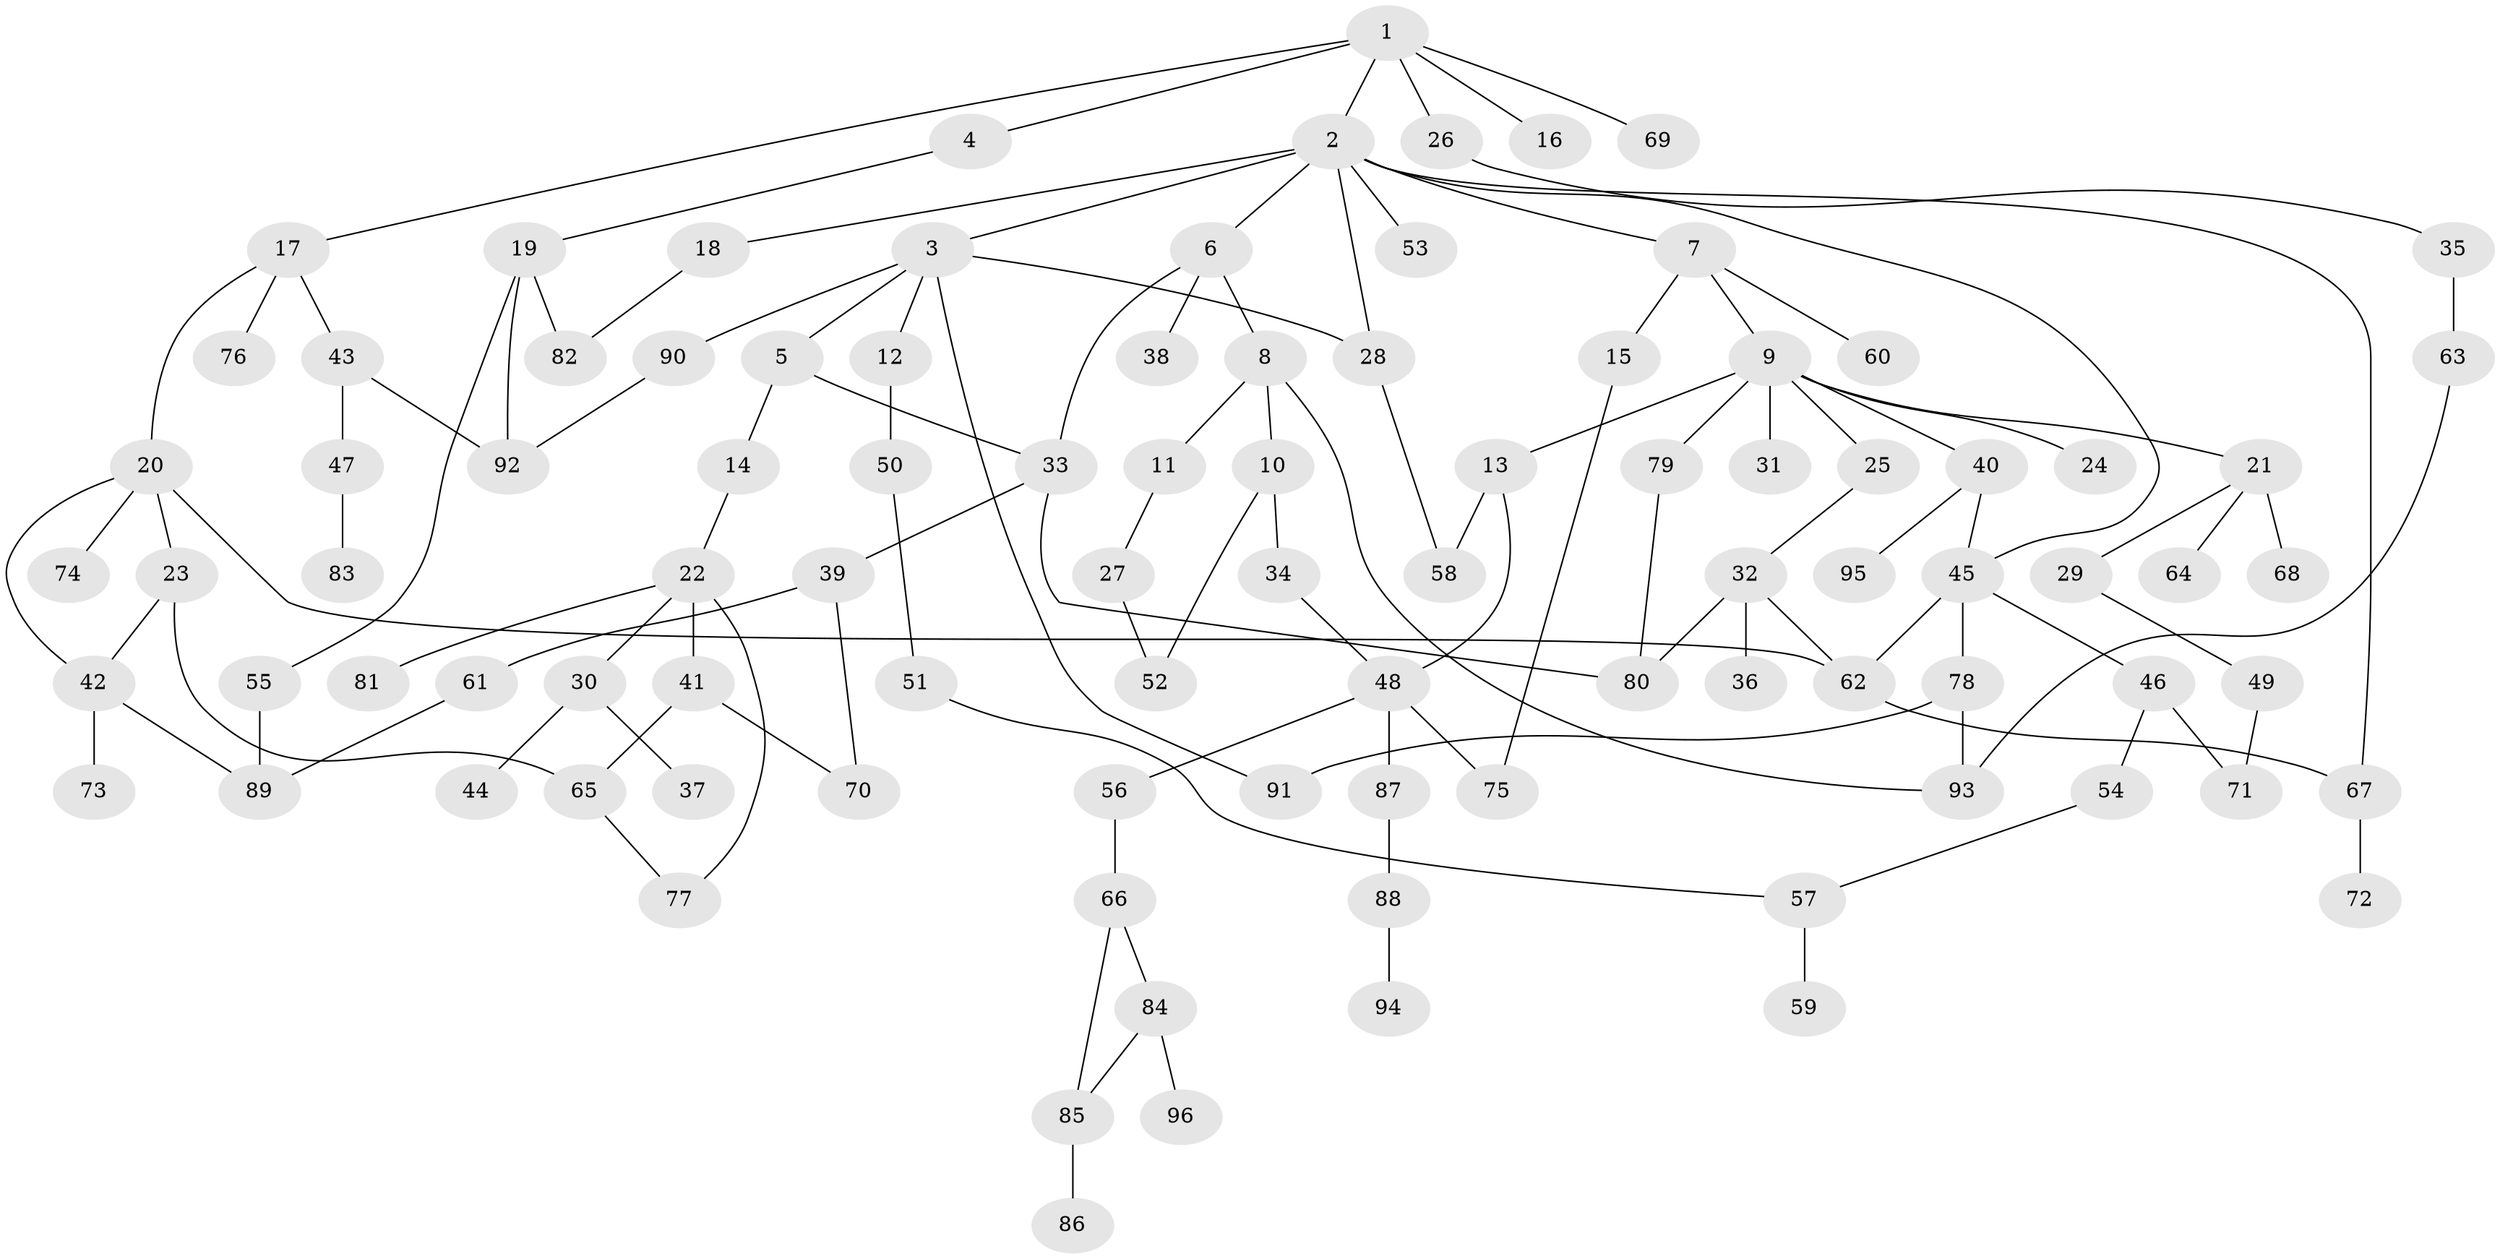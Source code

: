 // Generated by graph-tools (version 1.1) at 2025/10/02/27/25 16:10:54]
// undirected, 96 vertices, 122 edges
graph export_dot {
graph [start="1"]
  node [color=gray90,style=filled];
  1;
  2;
  3;
  4;
  5;
  6;
  7;
  8;
  9;
  10;
  11;
  12;
  13;
  14;
  15;
  16;
  17;
  18;
  19;
  20;
  21;
  22;
  23;
  24;
  25;
  26;
  27;
  28;
  29;
  30;
  31;
  32;
  33;
  34;
  35;
  36;
  37;
  38;
  39;
  40;
  41;
  42;
  43;
  44;
  45;
  46;
  47;
  48;
  49;
  50;
  51;
  52;
  53;
  54;
  55;
  56;
  57;
  58;
  59;
  60;
  61;
  62;
  63;
  64;
  65;
  66;
  67;
  68;
  69;
  70;
  71;
  72;
  73;
  74;
  75;
  76;
  77;
  78;
  79;
  80;
  81;
  82;
  83;
  84;
  85;
  86;
  87;
  88;
  89;
  90;
  91;
  92;
  93;
  94;
  95;
  96;
  1 -- 2;
  1 -- 4;
  1 -- 16;
  1 -- 17;
  1 -- 26;
  1 -- 69;
  2 -- 3;
  2 -- 6;
  2 -- 7;
  2 -- 18;
  2 -- 53;
  2 -- 67;
  2 -- 45;
  2 -- 28;
  3 -- 5;
  3 -- 12;
  3 -- 28;
  3 -- 90;
  3 -- 91;
  4 -- 19;
  5 -- 14;
  5 -- 33;
  6 -- 8;
  6 -- 33;
  6 -- 38;
  7 -- 9;
  7 -- 15;
  7 -- 60;
  8 -- 10;
  8 -- 11;
  8 -- 93;
  9 -- 13;
  9 -- 21;
  9 -- 24;
  9 -- 25;
  9 -- 31;
  9 -- 40;
  9 -- 79;
  10 -- 34;
  10 -- 52;
  11 -- 27;
  12 -- 50;
  13 -- 48;
  13 -- 58;
  14 -- 22;
  15 -- 75;
  17 -- 20;
  17 -- 43;
  17 -- 76;
  18 -- 82;
  19 -- 55;
  19 -- 82;
  19 -- 92;
  20 -- 23;
  20 -- 42;
  20 -- 74;
  20 -- 62;
  21 -- 29;
  21 -- 64;
  21 -- 68;
  22 -- 30;
  22 -- 41;
  22 -- 77;
  22 -- 81;
  23 -- 42;
  23 -- 65;
  25 -- 32;
  26 -- 35;
  27 -- 52;
  28 -- 58;
  29 -- 49;
  30 -- 37;
  30 -- 44;
  32 -- 36;
  32 -- 80;
  32 -- 62;
  33 -- 39;
  33 -- 80;
  34 -- 48;
  35 -- 63;
  39 -- 61;
  39 -- 70;
  40 -- 45;
  40 -- 95;
  41 -- 65;
  41 -- 70;
  42 -- 73;
  42 -- 89;
  43 -- 47;
  43 -- 92;
  45 -- 46;
  45 -- 62;
  45 -- 78;
  46 -- 54;
  46 -- 71;
  47 -- 83;
  48 -- 56;
  48 -- 75;
  48 -- 87;
  49 -- 71;
  50 -- 51;
  51 -- 57;
  54 -- 57;
  55 -- 89;
  56 -- 66;
  57 -- 59;
  61 -- 89;
  62 -- 67;
  63 -- 93;
  65 -- 77;
  66 -- 84;
  66 -- 85;
  67 -- 72;
  78 -- 93;
  78 -- 91;
  79 -- 80;
  84 -- 96;
  84 -- 85;
  85 -- 86;
  87 -- 88;
  88 -- 94;
  90 -- 92;
}
